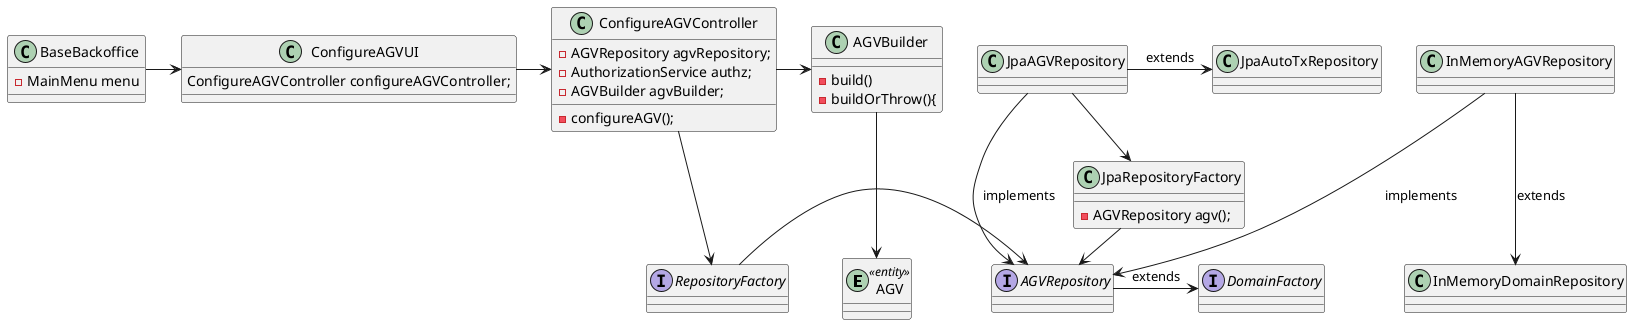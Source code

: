 @startuml

Entity AGV<<entity>>{

}

class ConfigureAGVUI{
    ConfigureAGVController configureAGVController;
}

class ConfigureAGVController{
    -AGVRepository agvRepository;
    -AuthorizationService authz;
    -AGVBuilder agvBuilder;
    -configureAGV();
}

class AGVBuilder{
    -build()
    -buildOrThrow(){
}

class BaseBackoffice{
    -MainMenu menu
}

interface AGVRepository{

}

interface DomainFactory{

}

class JpaAGVRepository{

}

class JpaAutoTxRepository{

}

class InMemoryAGVRepository{

}

class InMemoryDomainRepository{

}

class JpaRepositoryFactory{
    -AGVRepository agv();
}

interface RepositoryFactory{

}

AGVBuilder -down-> AGV

BaseBackoffice -> ConfigureAGVUI

ConfigureAGVUI -> ConfigureAGVController

ConfigureAGVController ->  AGVBuilder

ConfigureAGVController -down-> RepositoryFactory
RepositoryFactory -right-> AGVRepository


AGVRepository -right-> DomainFactory : "extends"

JpaAGVRepository -right-> JpaRepositoryFactory
JpaRepositoryFactory -> AGVRepository

JpaAGVRepository  -> JpaAutoTxRepository : "extends"
JpaAGVRepository -down-> AGVRepository : "implements"

InMemoryAGVRepository -down-> InMemoryDomainRepository : "extends"
InMemoryAGVRepository -down-> AGVRepository : "implements"

@enduml